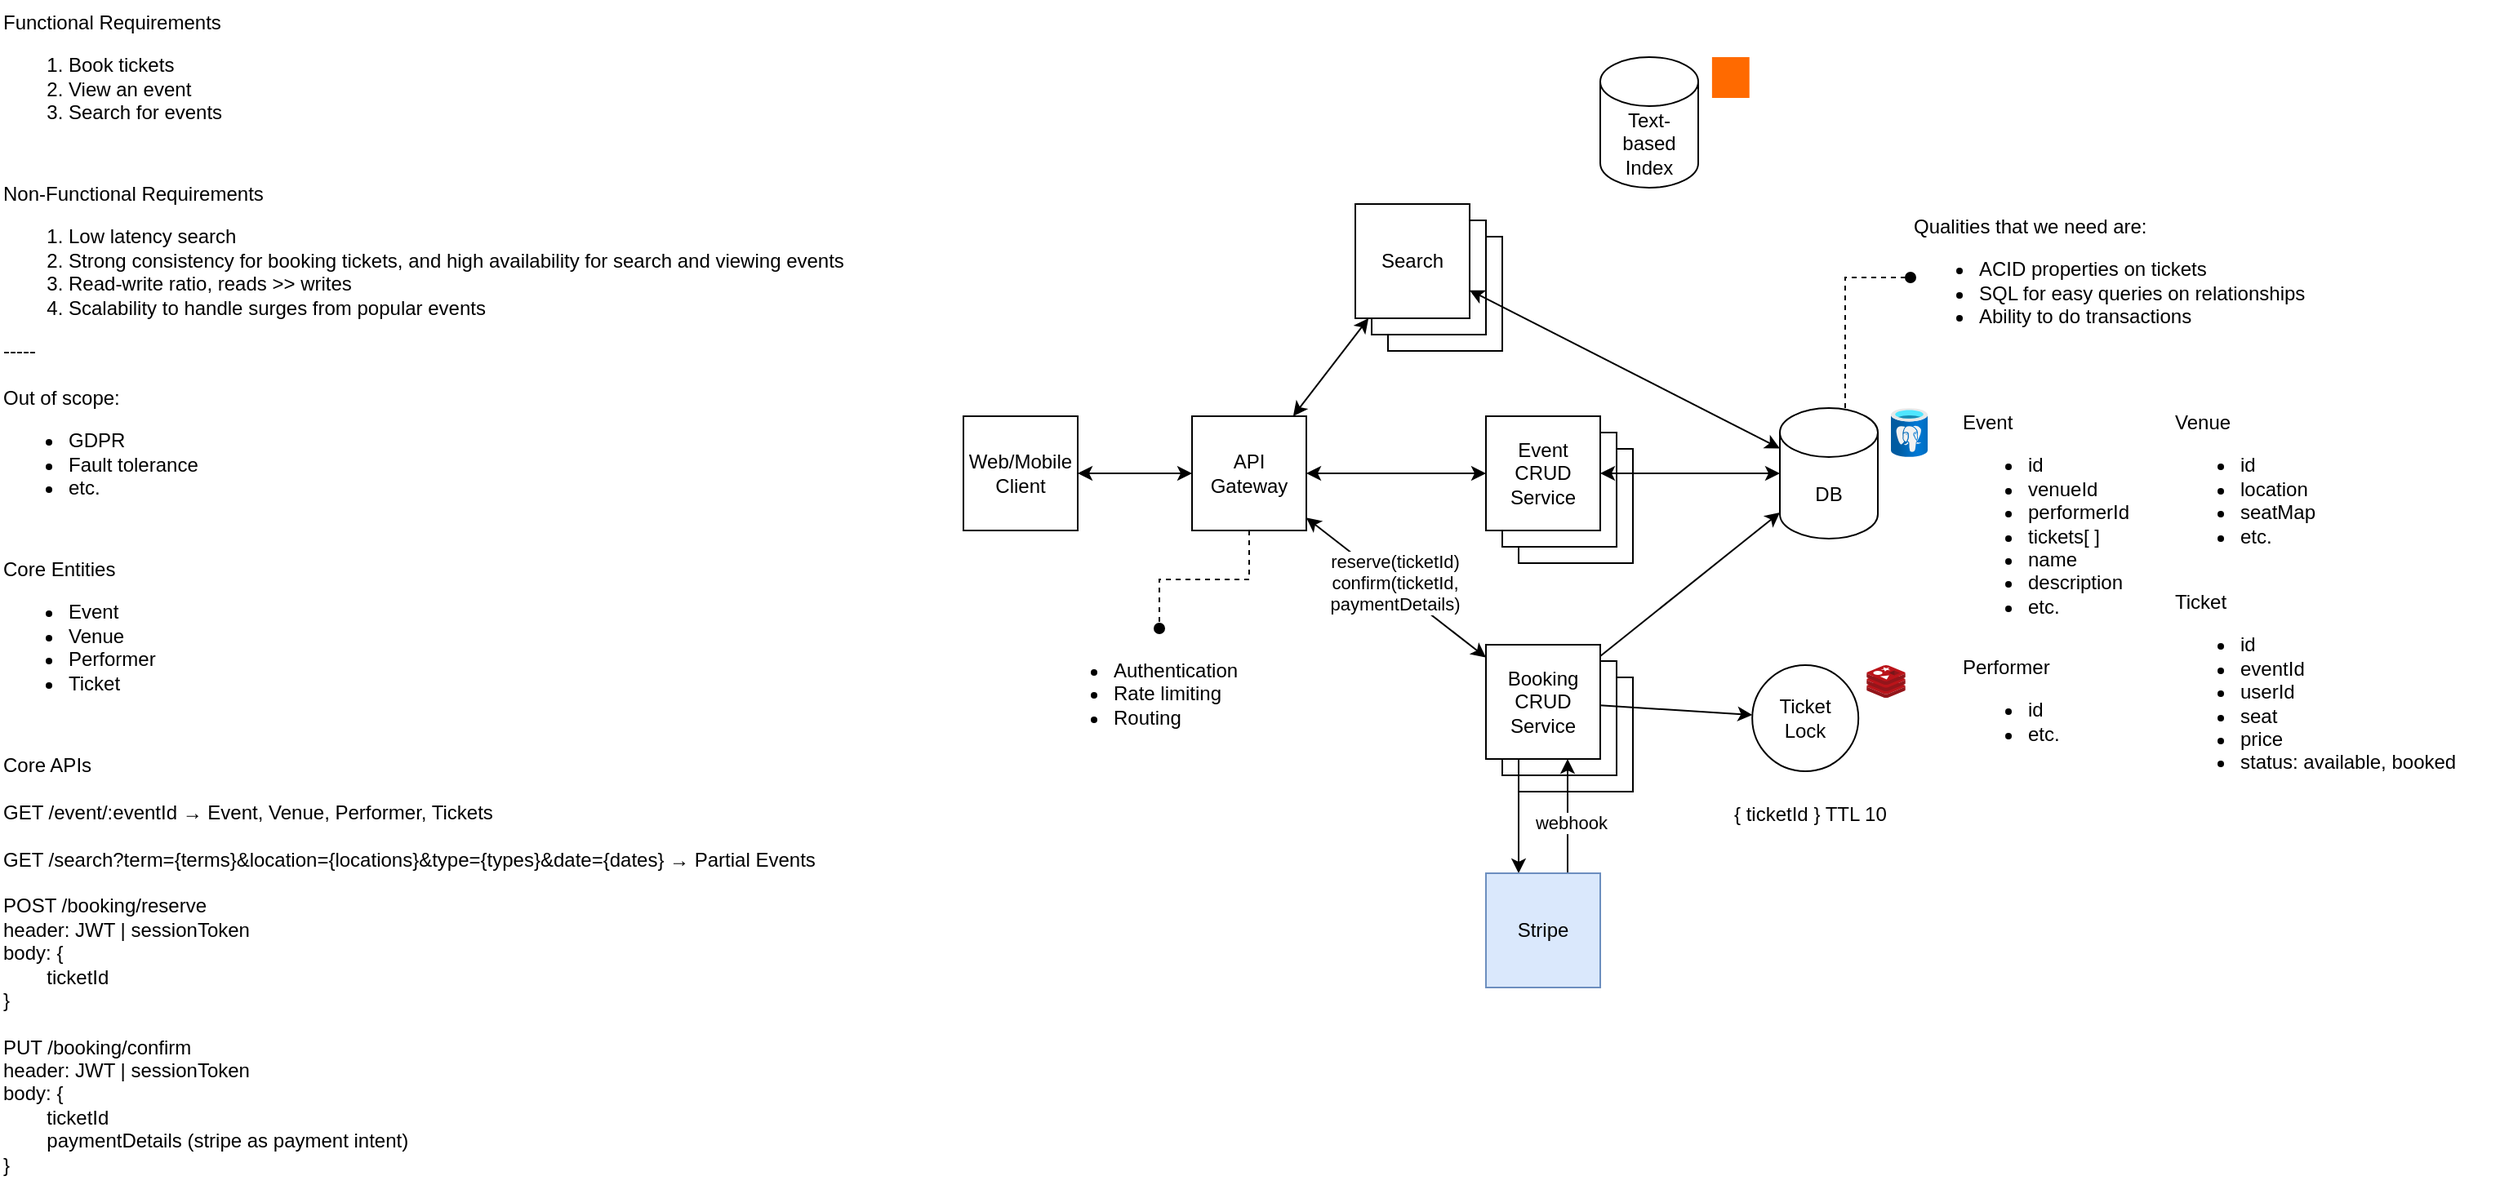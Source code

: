 <mxfile version="24.8.6">
  <diagram name="Page-1" id="2PX046yWAE0F68nmA5gT">
    <mxGraphModel dx="2616" dy="889" grid="1" gridSize="10" guides="1" tooltips="1" connect="1" arrows="1" fold="1" page="1" pageScale="1" pageWidth="1700" pageHeight="1100" math="0" shadow="0">
      <root>
        <mxCell id="0" />
        <mxCell id="1" parent="0" />
        <mxCell id="RG29Gt4kNFogIGyosR_q-3" value="Functional Requirements&lt;div&gt;&lt;ol&gt;&lt;li&gt;Book tickets&lt;/li&gt;&lt;li&gt;View an event&lt;/li&gt;&lt;li&gt;Search for events&lt;/li&gt;&lt;/ol&gt;&lt;/div&gt;" style="text;html=1;align=left;verticalAlign=top;resizable=0;points=[];autosize=1;strokeColor=none;fillColor=none;" vertex="1" parent="1">
          <mxGeometry x="-300" y="45" width="160" height="90" as="geometry" />
        </mxCell>
        <mxCell id="RG29Gt4kNFogIGyosR_q-4" value="Non-Functional Requirements&lt;div&gt;&lt;ol&gt;&lt;li&gt;Low latency search&lt;/li&gt;&lt;li&gt;Strong consistency for booking tickets, and high availability for search and viewing events&lt;/li&gt;&lt;li&gt;Read-write ratio, reads &amp;gt;&amp;gt; writes&amp;nbsp;&lt;/li&gt;&lt;li&gt;Scalability to handle surges from popular events&lt;/li&gt;&lt;/ol&gt;&lt;div&gt;-----&lt;/div&gt;&lt;/div&gt;&lt;div&gt;&lt;br&gt;&lt;/div&gt;&lt;div&gt;Out of scope:&lt;/div&gt;&lt;div&gt;&lt;ul&gt;&lt;li&gt;GDPR&lt;/li&gt;&lt;li&gt;Fault tolerance&lt;/li&gt;&lt;li&gt;etc.&lt;/li&gt;&lt;/ul&gt;&lt;/div&gt;" style="text;html=1;align=left;verticalAlign=top;resizable=0;points=[];autosize=1;strokeColor=none;fillColor=none;" vertex="1" parent="1">
          <mxGeometry x="-300" y="150" width="540" height="220" as="geometry" />
        </mxCell>
        <mxCell id="RG29Gt4kNFogIGyosR_q-5" value="Core Entities&lt;div&gt;&lt;ul&gt;&lt;li&gt;Event&lt;/li&gt;&lt;li&gt;Venue&lt;/li&gt;&lt;li&gt;Performer&lt;/li&gt;&lt;li&gt;Ticket&lt;/li&gt;&lt;/ul&gt;&lt;/div&gt;" style="text;html=1;align=left;verticalAlign=top;resizable=0;points=[];autosize=1;strokeColor=none;fillColor=none;" vertex="1" parent="1">
          <mxGeometry x="-300" y="380" width="120" height="110" as="geometry" />
        </mxCell>
        <mxCell id="RG29Gt4kNFogIGyosR_q-6" value="Core APIs&lt;div&gt;&lt;br&gt;&lt;/div&gt;&lt;div&gt;GET /event/:eventId → Event, Venue, Performer, Tickets&lt;/div&gt;&lt;div&gt;&lt;br&gt;&lt;/div&gt;&lt;div&gt;GET /search?term={terms}&amp;amp;location={locations}&amp;amp;type={types}&amp;amp;date={dates} → Partial Events&lt;/div&gt;&lt;div&gt;&lt;br&gt;&lt;/div&gt;&lt;div&gt;POST /booking/reserve&lt;/div&gt;&lt;div&gt;header: JWT | sessionToken&lt;/div&gt;&lt;div&gt;body: {&lt;/div&gt;&lt;div&gt;&lt;span style=&quot;white-space: pre;&quot;&gt;&#x9;ticketId&lt;/span&gt;&lt;br&gt;&lt;/div&gt;&lt;div&gt;&lt;span style=&quot;white-space: pre;&quot;&gt;}&lt;/span&gt;&lt;/div&gt;&lt;div&gt;&lt;span style=&quot;white-space: pre;&quot;&gt;&lt;br&gt;&lt;/span&gt;&lt;/div&gt;&lt;div&gt;&lt;span style=&quot;white-space: pre;&quot;&gt;PUT /booking/confirm&lt;/span&gt;&lt;/div&gt;&lt;div&gt;&lt;span style=&quot;white-space: pre;&quot;&gt;header: JWT | sessionToken&lt;/span&gt;&lt;/div&gt;&lt;div&gt;&lt;span style=&quot;white-space: pre;&quot;&gt;body: {&lt;/span&gt;&lt;/div&gt;&lt;div&gt;&lt;span style=&quot;white-space: pre;&quot;&gt;&lt;span style=&quot;white-space: pre;&quot;&gt;&#x9;ticketId&lt;/span&gt;&lt;br&gt;&lt;/span&gt;&lt;/div&gt;&lt;div&gt;&lt;span style=&quot;white-space: pre;&quot;&gt;&lt;span style=&quot;white-space: pre;&quot;&gt;&lt;span style=&quot;white-space: pre;&quot;&gt;&#x9;paymentDetails (stripe as payment intent)&lt;/span&gt;&lt;br&gt;&lt;/span&gt;&lt;/span&gt;&lt;/div&gt;&lt;div&gt;&lt;span style=&quot;white-space: pre;&quot;&gt;&lt;span style=&quot;white-space: pre;&quot;&gt;&lt;span style=&quot;white-space: pre;&quot;&gt;}&lt;/span&gt;&lt;/span&gt;&lt;/span&gt;&lt;/div&gt;" style="text;html=1;align=left;verticalAlign=top;resizable=0;points=[];autosize=1;strokeColor=none;fillColor=none;" vertex="1" parent="1">
          <mxGeometry x="-300" y="500" width="520" height="270" as="geometry" />
        </mxCell>
        <mxCell id="RG29Gt4kNFogIGyosR_q-10" style="edgeStyle=orthogonalEdgeStyle;rounded=0;orthogonalLoop=1;jettySize=auto;html=1;startArrow=classic;startFill=1;" edge="1" parent="1" source="RG29Gt4kNFogIGyosR_q-7" target="RG29Gt4kNFogIGyosR_q-9">
          <mxGeometry relative="1" as="geometry" />
        </mxCell>
        <mxCell id="RG29Gt4kNFogIGyosR_q-7" value="Web/Mobile Client" style="rounded=0;whiteSpace=wrap;html=1;" vertex="1" parent="1">
          <mxGeometry x="290" y="300" width="70" height="70" as="geometry" />
        </mxCell>
        <mxCell id="RG29Gt4kNFogIGyosR_q-16" style="rounded=0;orthogonalLoop=1;jettySize=auto;html=1;startArrow=classic;startFill=1;" edge="1" parent="1" source="RG29Gt4kNFogIGyosR_q-9" target="RG29Gt4kNFogIGyosR_q-15">
          <mxGeometry relative="1" as="geometry" />
        </mxCell>
        <mxCell id="RG29Gt4kNFogIGyosR_q-31" style="rounded=0;orthogonalLoop=1;jettySize=auto;html=1;startArrow=classic;startFill=1;" edge="1" parent="1" source="RG29Gt4kNFogIGyosR_q-9" target="RG29Gt4kNFogIGyosR_q-30">
          <mxGeometry relative="1" as="geometry" />
        </mxCell>
        <mxCell id="RG29Gt4kNFogIGyosR_q-38" style="edgeStyle=orthogonalEdgeStyle;rounded=0;orthogonalLoop=1;jettySize=auto;html=1;endArrow=oval;endFill=1;dashed=1;" edge="1" parent="1" source="RG29Gt4kNFogIGyosR_q-9" target="RG29Gt4kNFogIGyosR_q-11">
          <mxGeometry relative="1" as="geometry" />
        </mxCell>
        <mxCell id="RG29Gt4kNFogIGyosR_q-39" style="rounded=0;orthogonalLoop=1;jettySize=auto;html=1;startArrow=classic;startFill=1;" edge="1" parent="1" source="RG29Gt4kNFogIGyosR_q-9" target="RG29Gt4kNFogIGyosR_q-36">
          <mxGeometry relative="1" as="geometry" />
        </mxCell>
        <mxCell id="RG29Gt4kNFogIGyosR_q-41" value="reserve(ticketId)&lt;div&gt;confirm(ticketId,&lt;/div&gt;&lt;div&gt;paymentDetails)&lt;/div&gt;" style="edgeLabel;html=1;align=center;verticalAlign=middle;resizable=0;points=[];" vertex="1" connectable="0" parent="RG29Gt4kNFogIGyosR_q-39">
          <mxGeometry x="-0.048" y="2" relative="1" as="geometry">
            <mxPoint as="offset" />
          </mxGeometry>
        </mxCell>
        <mxCell id="RG29Gt4kNFogIGyosR_q-9" value="API Gateway" style="rounded=0;whiteSpace=wrap;html=1;" vertex="1" parent="1">
          <mxGeometry x="430" y="300" width="70" height="70" as="geometry" />
        </mxCell>
        <mxCell id="RG29Gt4kNFogIGyosR_q-11" value="&lt;ul&gt;&lt;li&gt;Authentication&lt;/li&gt;&lt;li&gt;Rate limiting&lt;/li&gt;&lt;li&gt;Routing&lt;/li&gt;&lt;/ul&gt;" style="text;html=1;align=left;verticalAlign=top;resizable=0;points=[];autosize=1;strokeColor=none;fillColor=none;" vertex="1" parent="1">
          <mxGeometry x="340" y="430" width="140" height="80" as="geometry" />
        </mxCell>
        <mxCell id="RG29Gt4kNFogIGyosR_q-13" value="" style="rounded=0;whiteSpace=wrap;html=1;" vertex="1" parent="1">
          <mxGeometry x="630" y="320" width="70" height="70" as="geometry" />
        </mxCell>
        <mxCell id="RG29Gt4kNFogIGyosR_q-14" value="" style="rounded=0;whiteSpace=wrap;html=1;" vertex="1" parent="1">
          <mxGeometry x="620" y="310" width="70" height="70" as="geometry" />
        </mxCell>
        <mxCell id="RG29Gt4kNFogIGyosR_q-18" style="edgeStyle=orthogonalEdgeStyle;rounded=0;orthogonalLoop=1;jettySize=auto;html=1;startArrow=classic;startFill=1;" edge="1" parent="1" source="RG29Gt4kNFogIGyosR_q-15" target="RG29Gt4kNFogIGyosR_q-17">
          <mxGeometry relative="1" as="geometry" />
        </mxCell>
        <mxCell id="RG29Gt4kNFogIGyosR_q-15" value="Event CRUD Service" style="rounded=0;whiteSpace=wrap;html=1;" vertex="1" parent="1">
          <mxGeometry x="610" y="300" width="70" height="70" as="geometry" />
        </mxCell>
        <mxCell id="RG29Gt4kNFogIGyosR_q-27" style="edgeStyle=orthogonalEdgeStyle;rounded=0;orthogonalLoop=1;jettySize=auto;html=1;endArrow=oval;endFill=1;dashed=1;" edge="1" parent="1" source="RG29Gt4kNFogIGyosR_q-17" target="RG29Gt4kNFogIGyosR_q-25">
          <mxGeometry relative="1" as="geometry">
            <Array as="points">
              <mxPoint x="830" y="215" />
            </Array>
          </mxGeometry>
        </mxCell>
        <mxCell id="RG29Gt4kNFogIGyosR_q-17" value="DB" style="shape=cylinder3;whiteSpace=wrap;html=1;boundedLbl=1;backgroundOutline=1;size=15;" vertex="1" parent="1">
          <mxGeometry x="790" y="295" width="60" height="80" as="geometry" />
        </mxCell>
        <mxCell id="RG29Gt4kNFogIGyosR_q-19" value="Event&lt;div&gt;&lt;ul&gt;&lt;li&gt;id&lt;/li&gt;&lt;li&gt;venueId&lt;/li&gt;&lt;li&gt;performerId&lt;/li&gt;&lt;li&gt;tickets[ ]&lt;/li&gt;&lt;li&gt;name&lt;/li&gt;&lt;li&gt;description&lt;/li&gt;&lt;li&gt;etc.&lt;/li&gt;&lt;/ul&gt;&lt;/div&gt;" style="text;html=1;align=left;verticalAlign=top;resizable=0;points=[];autosize=1;strokeColor=none;fillColor=none;" vertex="1" parent="1">
          <mxGeometry x="900" y="290" width="130" height="150" as="geometry" />
        </mxCell>
        <mxCell id="RG29Gt4kNFogIGyosR_q-20" value="Venue&lt;div&gt;&lt;ul&gt;&lt;li&gt;id&lt;/li&gt;&lt;li&gt;location&lt;/li&gt;&lt;li&gt;seatMap&lt;/li&gt;&lt;li&gt;etc.&lt;/li&gt;&lt;/ul&gt;&lt;/div&gt;" style="text;html=1;align=left;verticalAlign=top;resizable=0;points=[];autosize=1;strokeColor=none;fillColor=none;" vertex="1" parent="1">
          <mxGeometry x="1030" y="290" width="110" height="110" as="geometry" />
        </mxCell>
        <mxCell id="RG29Gt4kNFogIGyosR_q-21" value="Performer&lt;div&gt;&lt;ul&gt;&lt;li&gt;id&lt;/li&gt;&lt;li&gt;etc.&lt;/li&gt;&lt;/ul&gt;&lt;/div&gt;" style="text;html=1;align=left;verticalAlign=top;resizable=0;points=[];autosize=1;strokeColor=none;fillColor=none;" vertex="1" parent="1">
          <mxGeometry x="900" y="440" width="80" height="80" as="geometry" />
        </mxCell>
        <mxCell id="RG29Gt4kNFogIGyosR_q-22" value="Ticket&lt;div&gt;&lt;ul&gt;&lt;li&gt;id&lt;/li&gt;&lt;li&gt;eventId&lt;/li&gt;&lt;li&gt;userId&lt;/li&gt;&lt;li&gt;seat&lt;/li&gt;&lt;li&gt;price&lt;/li&gt;&lt;li&gt;status: available, booked&lt;/li&gt;&lt;/ul&gt;&lt;/div&gt;" style="text;html=1;align=left;verticalAlign=top;resizable=0;points=[];autosize=1;strokeColor=none;fillColor=none;" vertex="1" parent="1">
          <mxGeometry x="1030" y="400" width="200" height="140" as="geometry" />
        </mxCell>
        <mxCell id="RG29Gt4kNFogIGyosR_q-23" value="" style="image;aspect=fixed;html=1;points=[];align=center;fontSize=12;image=img/lib/azure2/databases/Azure_Database_PostgreSQL_Server.svg;" vertex="1" parent="1">
          <mxGeometry x="858" y="295" width="22.5" height="30" as="geometry" />
        </mxCell>
        <mxCell id="RG29Gt4kNFogIGyosR_q-25" value="Qualities that we need are:&lt;div&gt;&lt;ul&gt;&lt;li&gt;ACID properties on tickets&lt;/li&gt;&lt;li&gt;SQL for easy queries on relationships&lt;/li&gt;&lt;li&gt;Ability to do transactions&lt;/li&gt;&lt;/ul&gt;&lt;/div&gt;" style="text;html=1;align=left;verticalAlign=top;resizable=0;points=[];autosize=1;strokeColor=none;fillColor=none;" vertex="1" parent="1">
          <mxGeometry x="870" y="170" width="260" height="90" as="geometry" />
        </mxCell>
        <mxCell id="RG29Gt4kNFogIGyosR_q-28" value="" style="rounded=0;whiteSpace=wrap;html=1;" vertex="1" parent="1">
          <mxGeometry x="550" y="190" width="70" height="70" as="geometry" />
        </mxCell>
        <mxCell id="RG29Gt4kNFogIGyosR_q-29" value="" style="rounded=0;whiteSpace=wrap;html=1;" vertex="1" parent="1">
          <mxGeometry x="540" y="180" width="70" height="70" as="geometry" />
        </mxCell>
        <mxCell id="RG29Gt4kNFogIGyosR_q-32" style="rounded=0;orthogonalLoop=1;jettySize=auto;html=1;startArrow=classic;startFill=1;" edge="1" parent="1" source="RG29Gt4kNFogIGyosR_q-30" target="RG29Gt4kNFogIGyosR_q-17">
          <mxGeometry relative="1" as="geometry" />
        </mxCell>
        <mxCell id="RG29Gt4kNFogIGyosR_q-30" value="Search" style="rounded=0;whiteSpace=wrap;html=1;" vertex="1" parent="1">
          <mxGeometry x="530" y="170" width="70" height="70" as="geometry" />
        </mxCell>
        <mxCell id="RG29Gt4kNFogIGyosR_q-34" value="" style="rounded=0;whiteSpace=wrap;html=1;" vertex="1" parent="1">
          <mxGeometry x="630" y="460" width="70" height="70" as="geometry" />
        </mxCell>
        <mxCell id="RG29Gt4kNFogIGyosR_q-35" value="" style="rounded=0;whiteSpace=wrap;html=1;" vertex="1" parent="1">
          <mxGeometry x="620" y="450" width="70" height="70" as="geometry" />
        </mxCell>
        <mxCell id="RG29Gt4kNFogIGyosR_q-40" style="rounded=0;orthogonalLoop=1;jettySize=auto;html=1;startArrow=none;startFill=0;" edge="1" parent="1" source="RG29Gt4kNFogIGyosR_q-36" target="RG29Gt4kNFogIGyosR_q-17">
          <mxGeometry relative="1" as="geometry" />
        </mxCell>
        <mxCell id="RG29Gt4kNFogIGyosR_q-43" style="edgeStyle=orthogonalEdgeStyle;rounded=0;orthogonalLoop=1;jettySize=auto;html=1;startArrow=none;startFill=0;" edge="1" parent="1" source="RG29Gt4kNFogIGyosR_q-36" target="RG29Gt4kNFogIGyosR_q-42">
          <mxGeometry relative="1" as="geometry">
            <Array as="points">
              <mxPoint x="630" y="540" />
              <mxPoint x="630" y="540" />
            </Array>
          </mxGeometry>
        </mxCell>
        <mxCell id="RG29Gt4kNFogIGyosR_q-52" style="rounded=0;orthogonalLoop=1;jettySize=auto;html=1;" edge="1" parent="1" source="RG29Gt4kNFogIGyosR_q-36" target="RG29Gt4kNFogIGyosR_q-49">
          <mxGeometry relative="1" as="geometry" />
        </mxCell>
        <mxCell id="RG29Gt4kNFogIGyosR_q-36" value="Booking CRUD Service" style="rounded=0;whiteSpace=wrap;html=1;" vertex="1" parent="1">
          <mxGeometry x="610" y="440" width="70" height="70" as="geometry" />
        </mxCell>
        <mxCell id="RG29Gt4kNFogIGyosR_q-45" style="edgeStyle=orthogonalEdgeStyle;rounded=0;orthogonalLoop=1;jettySize=auto;html=1;" edge="1" parent="1" source="RG29Gt4kNFogIGyosR_q-42" target="RG29Gt4kNFogIGyosR_q-36">
          <mxGeometry relative="1" as="geometry">
            <Array as="points">
              <mxPoint x="660" y="550" />
              <mxPoint x="660" y="550" />
            </Array>
          </mxGeometry>
        </mxCell>
        <mxCell id="RG29Gt4kNFogIGyosR_q-46" value="webhook" style="edgeLabel;html=1;align=center;verticalAlign=middle;resizable=0;points=[];" vertex="1" connectable="0" parent="RG29Gt4kNFogIGyosR_q-45">
          <mxGeometry x="-0.104" y="-2" relative="1" as="geometry">
            <mxPoint as="offset" />
          </mxGeometry>
        </mxCell>
        <mxCell id="RG29Gt4kNFogIGyosR_q-42" value="Stripe" style="rounded=0;whiteSpace=wrap;html=1;fillColor=#dae8fc;strokeColor=#6c8ebf;" vertex="1" parent="1">
          <mxGeometry x="610" y="580" width="70" height="70" as="geometry" />
        </mxCell>
        <mxCell id="RG29Gt4kNFogIGyosR_q-44" style="edgeStyle=orthogonalEdgeStyle;rounded=0;orthogonalLoop=1;jettySize=auto;html=1;exitX=0.5;exitY=1;exitDx=0;exitDy=0;" edge="1" parent="1" source="RG29Gt4kNFogIGyosR_q-42" target="RG29Gt4kNFogIGyosR_q-42">
          <mxGeometry relative="1" as="geometry" />
        </mxCell>
        <mxCell id="RG29Gt4kNFogIGyosR_q-49" value="Ticket&lt;div&gt;Lock&lt;/div&gt;" style="ellipse;whiteSpace=wrap;html=1;aspect=fixed;" vertex="1" parent="1">
          <mxGeometry x="773.09" y="452.5" width="65" height="65" as="geometry" />
        </mxCell>
        <mxCell id="RG29Gt4kNFogIGyosR_q-50" value="" style="image;sketch=0;aspect=fixed;html=1;points=[];align=center;fontSize=12;image=img/lib/mscae/Cache_Redis_Product.svg;" vertex="1" parent="1">
          <mxGeometry x="843.09" y="452.5" width="23.81" height="20" as="geometry" />
        </mxCell>
        <mxCell id="RG29Gt4kNFogIGyosR_q-51" value="{ ticketId } TTL 10" style="text;html=1;align=left;verticalAlign=top;resizable=0;points=[];autosize=1;strokeColor=none;fillColor=none;" vertex="1" parent="1">
          <mxGeometry x="760" y="530" width="120" height="30" as="geometry" />
        </mxCell>
        <mxCell id="RG29Gt4kNFogIGyosR_q-53" value="Text-based Index" style="shape=cylinder3;whiteSpace=wrap;html=1;boundedLbl=1;backgroundOutline=1;size=15;" vertex="1" parent="1">
          <mxGeometry x="680" y="80" width="60" height="80" as="geometry" />
        </mxCell>
        <mxCell id="RG29Gt4kNFogIGyosR_q-54" value="" style="points=[];aspect=fixed;html=1;align=center;shadow=0;dashed=0;fillColor=#FF6A00;strokeColor=none;shape=mxgraph.alibaba_cloud.elasticsearch;" vertex="1" parent="1">
          <mxGeometry x="748.44" y="80" width="22.91" height="25" as="geometry" />
        </mxCell>
      </root>
    </mxGraphModel>
  </diagram>
</mxfile>
